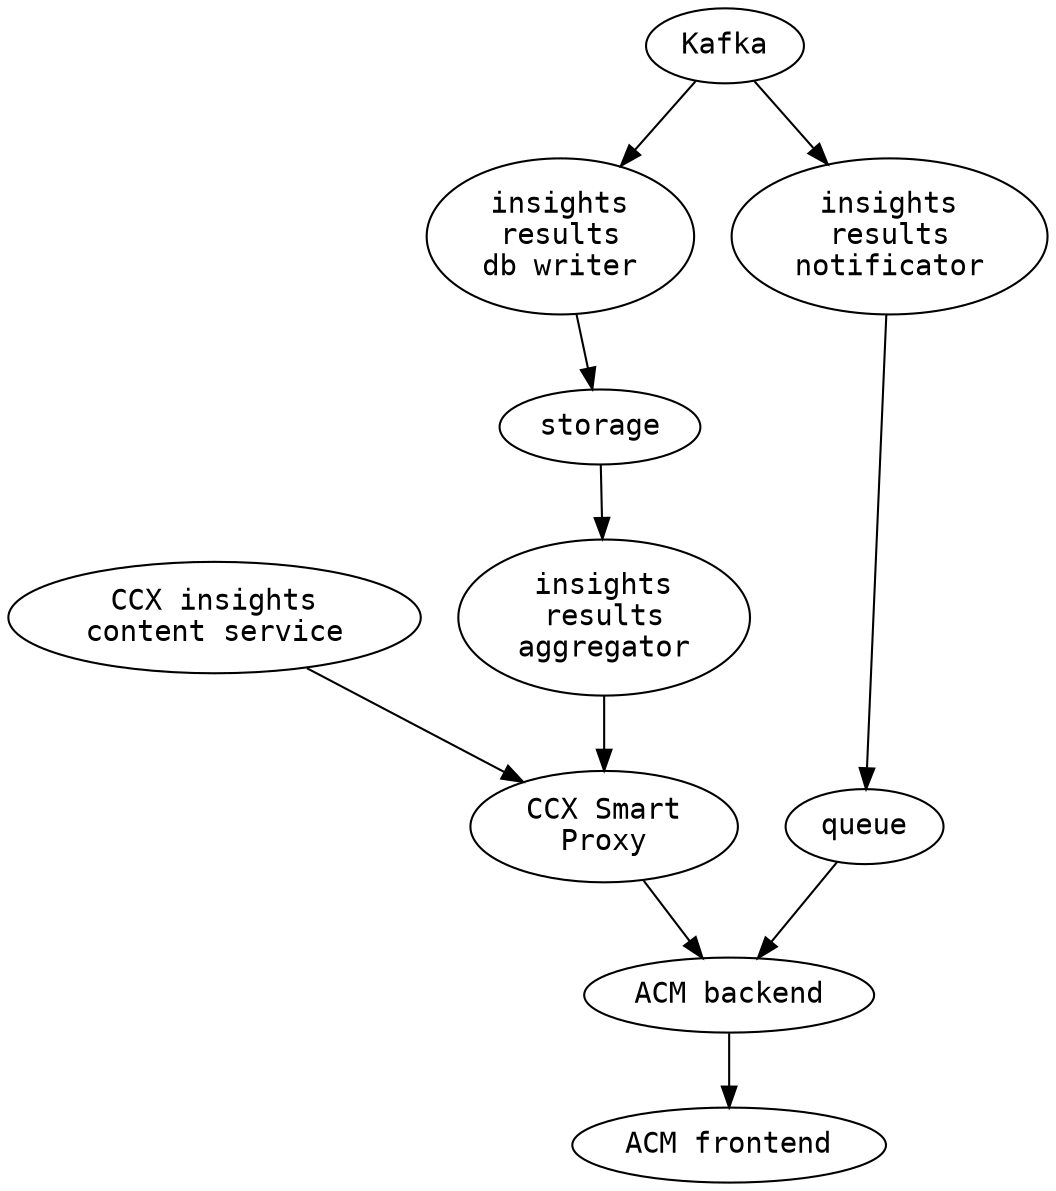 digraph {
graph[dpi=100, rankdir=TP]
node[fontname="Monospace"]
edge[fontname="Monospace"]

node5972[label="queue"]
node5973[label="Kafka"]
node5974[label="ACM backend"]
node5975[label="insights\nresults\nnotificator"]
node5976[label="storage"]
node5977[label="CCX insights\ncontent service"]
node5978[label="CCX Smart\nProxy"]
node5979[label="insights\nresults\ndb writer"]
node5980[label="ACM frontend"]
node5981[label="insights\nresults\naggregator"]
node5972 -> node5974[label=""]
node5973 -> node5975[label=""]
node5973 -> node5979[label=""]
node5974 -> node5980[label=""]
node5975 -> node5972[label=""]
node5976 -> node5981[label=""]
node5977 -> node5978[label=""]
node5978 -> node5974[label=""]
node5979 -> node5976[label=""]
node5981 -> node5978[label=""]
}

